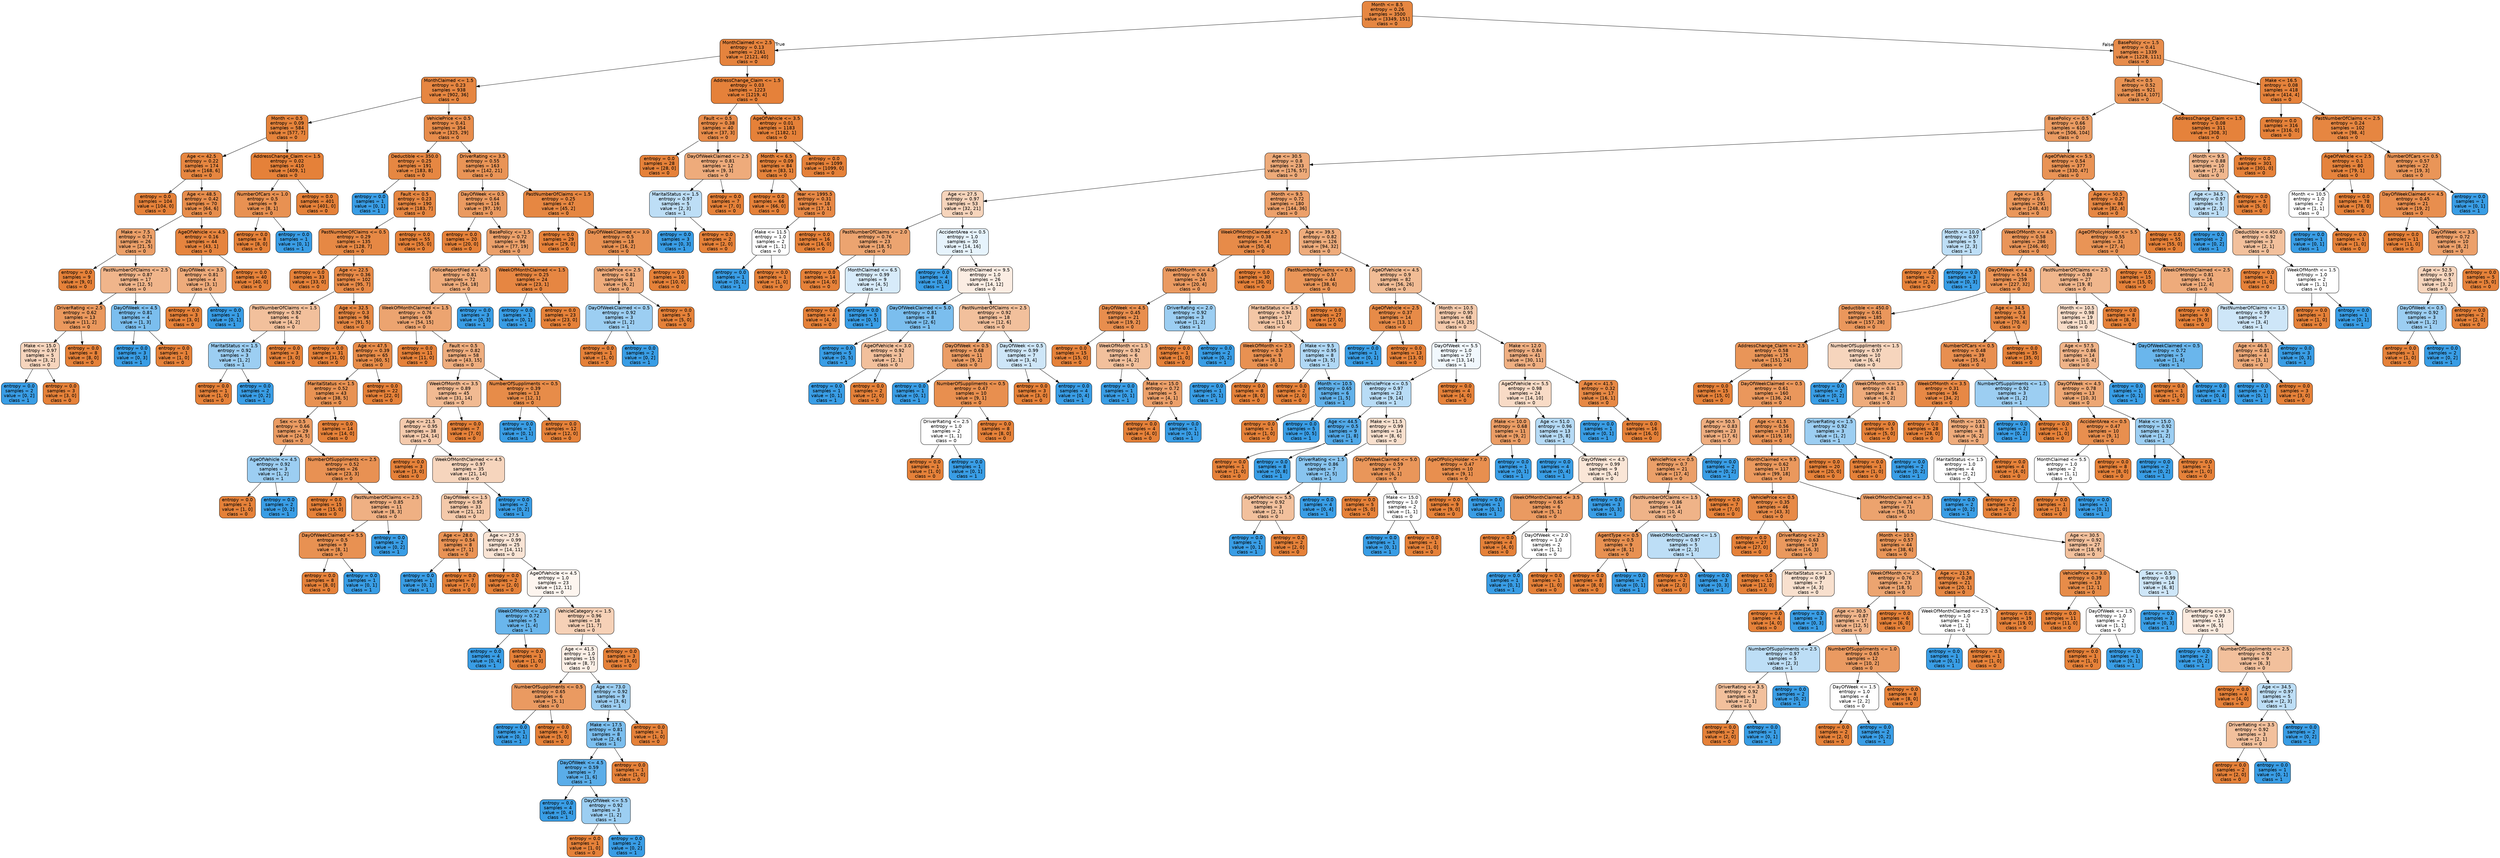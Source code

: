 digraph Tree {
node [shape=box, style="filled, rounded", color="black", fontname=helvetica] ;
edge [fontname=helvetica] ;
0 [label="Month <= 8.5\nentropy = 0.26\nsamples = 3500\nvalue = [3349, 151]\nclass = 0", fillcolor="#e68742"] ;
1 [label="MonthClaimed <= 2.5\nentropy = 0.13\nsamples = 2161\nvalue = [2121, 40]\nclass = 0", fillcolor="#e5833d"] ;
0 -> 1 [labeldistance=2.5, labelangle=45, headlabel="True"] ;
2 [label="MonthClaimed <= 1.5\nentropy = 0.23\nsamples = 938\nvalue = [902, 36]\nclass = 0", fillcolor="#e68641"] ;
1 -> 2 ;
3 [label="Month <= 0.5\nentropy = 0.09\nsamples = 584\nvalue = [577, 7]\nclass = 0", fillcolor="#e5833b"] ;
2 -> 3 ;
4 [label="Age <= 42.5\nentropy = 0.22\nsamples = 174\nvalue = [168, 6]\nclass = 0", fillcolor="#e68640"] ;
3 -> 4 ;
5 [label="entropy = 0.0\nsamples = 104\nvalue = [104, 0]\nclass = 0", fillcolor="#e58139"] ;
4 -> 5 ;
6 [label="Age <= 48.5\nentropy = 0.42\nsamples = 70\nvalue = [64, 6]\nclass = 0", fillcolor="#e78d4c"] ;
4 -> 6 ;
7 [label="Make <= 7.5\nentropy = 0.71\nsamples = 26\nvalue = [21, 5]\nclass = 0", fillcolor="#eb9f68"] ;
6 -> 7 ;
8 [label="entropy = 0.0\nsamples = 9\nvalue = [9, 0]\nclass = 0", fillcolor="#e58139"] ;
7 -> 8 ;
9 [label="PastNumberOfClaims <= 2.5\nentropy = 0.87\nsamples = 17\nvalue = [12, 5]\nclass = 0", fillcolor="#f0b58b"] ;
7 -> 9 ;
10 [label="DriverRating <= 2.5\nentropy = 0.62\nsamples = 13\nvalue = [11, 2]\nclass = 0", fillcolor="#ea985d"] ;
9 -> 10 ;
11 [label="Make <= 15.0\nentropy = 0.97\nsamples = 5\nvalue = [3, 2]\nclass = 0", fillcolor="#f6d5bd"] ;
10 -> 11 ;
12 [label="entropy = 0.0\nsamples = 2\nvalue = [0, 2]\nclass = 1", fillcolor="#399de5"] ;
11 -> 12 ;
13 [label="entropy = 0.0\nsamples = 3\nvalue = [3, 0]\nclass = 0", fillcolor="#e58139"] ;
11 -> 13 ;
14 [label="entropy = 0.0\nsamples = 8\nvalue = [8, 0]\nclass = 0", fillcolor="#e58139"] ;
10 -> 14 ;
15 [label="DayOfWeek <= 4.5\nentropy = 0.81\nsamples = 4\nvalue = [1, 3]\nclass = 1", fillcolor="#7bbeee"] ;
9 -> 15 ;
16 [label="entropy = 0.0\nsamples = 3\nvalue = [0, 3]\nclass = 1", fillcolor="#399de5"] ;
15 -> 16 ;
17 [label="entropy = 0.0\nsamples = 1\nvalue = [1, 0]\nclass = 0", fillcolor="#e58139"] ;
15 -> 17 ;
18 [label="AgeOfVehicle <= 4.5\nentropy = 0.16\nsamples = 44\nvalue = [43, 1]\nclass = 0", fillcolor="#e6843e"] ;
6 -> 18 ;
19 [label="DayOfWeek <= 3.5\nentropy = 0.81\nsamples = 4\nvalue = [3, 1]\nclass = 0", fillcolor="#eeab7b"] ;
18 -> 19 ;
20 [label="entropy = 0.0\nsamples = 3\nvalue = [3, 0]\nclass = 0", fillcolor="#e58139"] ;
19 -> 20 ;
21 [label="entropy = 0.0\nsamples = 1\nvalue = [0, 1]\nclass = 1", fillcolor="#399de5"] ;
19 -> 21 ;
22 [label="entropy = 0.0\nsamples = 40\nvalue = [40, 0]\nclass = 0", fillcolor="#e58139"] ;
18 -> 22 ;
23 [label="AddressChange_Claim <= 1.5\nentropy = 0.02\nsamples = 410\nvalue = [409, 1]\nclass = 0", fillcolor="#e58139"] ;
3 -> 23 ;
24 [label="NumberOfCars <= 1.0\nentropy = 0.5\nsamples = 9\nvalue = [8, 1]\nclass = 0", fillcolor="#e89152"] ;
23 -> 24 ;
25 [label="entropy = 0.0\nsamples = 8\nvalue = [8, 0]\nclass = 0", fillcolor="#e58139"] ;
24 -> 25 ;
26 [label="entropy = 0.0\nsamples = 1\nvalue = [0, 1]\nclass = 1", fillcolor="#399de5"] ;
24 -> 26 ;
27 [label="entropy = 0.0\nsamples = 401\nvalue = [401, 0]\nclass = 0", fillcolor="#e58139"] ;
23 -> 27 ;
28 [label="VehiclePrice <= 0.5\nentropy = 0.41\nsamples = 354\nvalue = [325, 29]\nclass = 0", fillcolor="#e78c4b"] ;
2 -> 28 ;
29 [label="Deductible <= 350.0\nentropy = 0.25\nsamples = 191\nvalue = [183, 8]\nclass = 0", fillcolor="#e68742"] ;
28 -> 29 ;
30 [label="entropy = 0.0\nsamples = 1\nvalue = [0, 1]\nclass = 1", fillcolor="#399de5"] ;
29 -> 30 ;
31 [label="Fault <= 0.5\nentropy = 0.23\nsamples = 190\nvalue = [183, 7]\nclass = 0", fillcolor="#e68641"] ;
29 -> 31 ;
32 [label="PastNumberOfClaims <= 0.5\nentropy = 0.29\nsamples = 135\nvalue = [128, 7]\nclass = 0", fillcolor="#e68844"] ;
31 -> 32 ;
33 [label="entropy = 0.0\nsamples = 33\nvalue = [33, 0]\nclass = 0", fillcolor="#e58139"] ;
32 -> 33 ;
34 [label="Age <= 22.5\nentropy = 0.36\nsamples = 102\nvalue = [95, 7]\nclass = 0", fillcolor="#e78a48"] ;
32 -> 34 ;
35 [label="PastNumberOfClaims <= 1.5\nentropy = 0.92\nsamples = 6\nvalue = [4, 2]\nclass = 0", fillcolor="#f2c09c"] ;
34 -> 35 ;
36 [label="MaritalStatus <= 1.5\nentropy = 0.92\nsamples = 3\nvalue = [1, 2]\nclass = 1", fillcolor="#9ccef2"] ;
35 -> 36 ;
37 [label="entropy = 0.0\nsamples = 1\nvalue = [1, 0]\nclass = 0", fillcolor="#e58139"] ;
36 -> 37 ;
38 [label="entropy = 0.0\nsamples = 2\nvalue = [0, 2]\nclass = 1", fillcolor="#399de5"] ;
36 -> 38 ;
39 [label="entropy = 0.0\nsamples = 3\nvalue = [3, 0]\nclass = 0", fillcolor="#e58139"] ;
35 -> 39 ;
40 [label="Age <= 32.5\nentropy = 0.3\nsamples = 96\nvalue = [91, 5]\nclass = 0", fillcolor="#e68844"] ;
34 -> 40 ;
41 [label="entropy = 0.0\nsamples = 31\nvalue = [31, 0]\nclass = 0", fillcolor="#e58139"] ;
40 -> 41 ;
42 [label="Age <= 47.5\nentropy = 0.39\nsamples = 65\nvalue = [60, 5]\nclass = 0", fillcolor="#e78c49"] ;
40 -> 42 ;
43 [label="MaritalStatus <= 1.5\nentropy = 0.52\nsamples = 43\nvalue = [38, 5]\nclass = 0", fillcolor="#e89253"] ;
42 -> 43 ;
44 [label="Sex <= 0.5\nentropy = 0.66\nsamples = 29\nvalue = [24, 5]\nclass = 0", fillcolor="#ea9b62"] ;
43 -> 44 ;
45 [label="AgeOfVehicle <= 4.5\nentropy = 0.92\nsamples = 3\nvalue = [1, 2]\nclass = 1", fillcolor="#9ccef2"] ;
44 -> 45 ;
46 [label="entropy = 0.0\nsamples = 1\nvalue = [1, 0]\nclass = 0", fillcolor="#e58139"] ;
45 -> 46 ;
47 [label="entropy = 0.0\nsamples = 2\nvalue = [0, 2]\nclass = 1", fillcolor="#399de5"] ;
45 -> 47 ;
48 [label="NumberOfSuppliments <= 2.5\nentropy = 0.52\nsamples = 26\nvalue = [23, 3]\nclass = 0", fillcolor="#e89153"] ;
44 -> 48 ;
49 [label="entropy = 0.0\nsamples = 15\nvalue = [15, 0]\nclass = 0", fillcolor="#e58139"] ;
48 -> 49 ;
50 [label="PastNumberOfClaims <= 2.5\nentropy = 0.85\nsamples = 11\nvalue = [8, 3]\nclass = 0", fillcolor="#efb083"] ;
48 -> 50 ;
51 [label="DayOfWeekClaimed <= 5.5\nentropy = 0.5\nsamples = 9\nvalue = [8, 1]\nclass = 0", fillcolor="#e89152"] ;
50 -> 51 ;
52 [label="entropy = 0.0\nsamples = 8\nvalue = [8, 0]\nclass = 0", fillcolor="#e58139"] ;
51 -> 52 ;
53 [label="entropy = 0.0\nsamples = 1\nvalue = [0, 1]\nclass = 1", fillcolor="#399de5"] ;
51 -> 53 ;
54 [label="entropy = 0.0\nsamples = 2\nvalue = [0, 2]\nclass = 1", fillcolor="#399de5"] ;
50 -> 54 ;
55 [label="entropy = 0.0\nsamples = 14\nvalue = [14, 0]\nclass = 0", fillcolor="#e58139"] ;
43 -> 55 ;
56 [label="entropy = 0.0\nsamples = 22\nvalue = [22, 0]\nclass = 0", fillcolor="#e58139"] ;
42 -> 56 ;
57 [label="entropy = 0.0\nsamples = 55\nvalue = [55, 0]\nclass = 0", fillcolor="#e58139"] ;
31 -> 57 ;
58 [label="DriverRating <= 3.5\nentropy = 0.55\nsamples = 163\nvalue = [142, 21]\nclass = 0", fillcolor="#e99456"] ;
28 -> 58 ;
59 [label="DayOfWeek <= 0.5\nentropy = 0.64\nsamples = 116\nvalue = [97, 19]\nclass = 0", fillcolor="#ea9a60"] ;
58 -> 59 ;
60 [label="entropy = 0.0\nsamples = 20\nvalue = [20, 0]\nclass = 0", fillcolor="#e58139"] ;
59 -> 60 ;
61 [label="BasePolicy <= 1.5\nentropy = 0.72\nsamples = 96\nvalue = [77, 19]\nclass = 0", fillcolor="#eba06a"] ;
59 -> 61 ;
62 [label="PoliceReportFiled <= 0.5\nentropy = 0.81\nsamples = 72\nvalue = [54, 18]\nclass = 0", fillcolor="#eeab7b"] ;
61 -> 62 ;
63 [label="WeekOfMonthClaimed <= 1.5\nentropy = 0.76\nsamples = 69\nvalue = [54, 15]\nclass = 0", fillcolor="#eca470"] ;
62 -> 63 ;
64 [label="entropy = 0.0\nsamples = 11\nvalue = [11, 0]\nclass = 0", fillcolor="#e58139"] ;
63 -> 64 ;
65 [label="Fault <= 0.5\nentropy = 0.82\nsamples = 58\nvalue = [43, 15]\nclass = 0", fillcolor="#eead7e"] ;
63 -> 65 ;
66 [label="WeekOfMonth <= 3.5\nentropy = 0.89\nsamples = 45\nvalue = [31, 14]\nclass = 0", fillcolor="#f1ba92"] ;
65 -> 66 ;
67 [label="Age <= 21.5\nentropy = 0.95\nsamples = 38\nvalue = [24, 14]\nclass = 0", fillcolor="#f4caac"] ;
66 -> 67 ;
68 [label="entropy = 0.0\nsamples = 3\nvalue = [3, 0]\nclass = 0", fillcolor="#e58139"] ;
67 -> 68 ;
69 [label="WeekOfMonthClaimed <= 4.5\nentropy = 0.97\nsamples = 35\nvalue = [21, 14]\nclass = 0", fillcolor="#f6d5bd"] ;
67 -> 69 ;
70 [label="DayOfWeek <= 1.5\nentropy = 0.95\nsamples = 33\nvalue = [21, 12]\nclass = 0", fillcolor="#f4c9aa"] ;
69 -> 70 ;
71 [label="Age <= 28.0\nentropy = 0.54\nsamples = 8\nvalue = [7, 1]\nclass = 0", fillcolor="#e99355"] ;
70 -> 71 ;
72 [label="entropy = 0.0\nsamples = 1\nvalue = [0, 1]\nclass = 1", fillcolor="#399de5"] ;
71 -> 72 ;
73 [label="entropy = 0.0\nsamples = 7\nvalue = [7, 0]\nclass = 0", fillcolor="#e58139"] ;
71 -> 73 ;
74 [label="Age <= 27.5\nentropy = 0.99\nsamples = 25\nvalue = [14, 11]\nclass = 0", fillcolor="#f9e4d5"] ;
70 -> 74 ;
75 [label="entropy = 0.0\nsamples = 2\nvalue = [2, 0]\nclass = 0", fillcolor="#e58139"] ;
74 -> 75 ;
76 [label="AgeOfVehicle <= 4.5\nentropy = 1.0\nsamples = 23\nvalue = [12, 11]\nclass = 0", fillcolor="#fdf5ef"] ;
74 -> 76 ;
77 [label="WeekOfMonth <= 2.5\nentropy = 0.72\nsamples = 5\nvalue = [1, 4]\nclass = 1", fillcolor="#6ab6ec"] ;
76 -> 77 ;
78 [label="entropy = 0.0\nsamples = 4\nvalue = [0, 4]\nclass = 1", fillcolor="#399de5"] ;
77 -> 78 ;
79 [label="entropy = 0.0\nsamples = 1\nvalue = [1, 0]\nclass = 0", fillcolor="#e58139"] ;
77 -> 79 ;
80 [label="VehicleCategory <= 1.5\nentropy = 0.96\nsamples = 18\nvalue = [11, 7]\nclass = 0", fillcolor="#f6d1b7"] ;
76 -> 80 ;
81 [label="Age <= 41.5\nentropy = 1.0\nsamples = 15\nvalue = [8, 7]\nclass = 0", fillcolor="#fcefe6"] ;
80 -> 81 ;
82 [label="NumberOfSuppliments <= 0.5\nentropy = 0.65\nsamples = 6\nvalue = [5, 1]\nclass = 0", fillcolor="#ea9a61"] ;
81 -> 82 ;
83 [label="entropy = 0.0\nsamples = 1\nvalue = [0, 1]\nclass = 1", fillcolor="#399de5"] ;
82 -> 83 ;
84 [label="entropy = 0.0\nsamples = 5\nvalue = [5, 0]\nclass = 0", fillcolor="#e58139"] ;
82 -> 84 ;
85 [label="Age <= 73.0\nentropy = 0.92\nsamples = 9\nvalue = [3, 6]\nclass = 1", fillcolor="#9ccef2"] ;
81 -> 85 ;
86 [label="Make <= 17.5\nentropy = 0.81\nsamples = 8\nvalue = [2, 6]\nclass = 1", fillcolor="#7bbeee"] ;
85 -> 86 ;
87 [label="DayOfWeek <= 4.5\nentropy = 0.59\nsamples = 7\nvalue = [1, 6]\nclass = 1", fillcolor="#5aade9"] ;
86 -> 87 ;
88 [label="entropy = 0.0\nsamples = 4\nvalue = [0, 4]\nclass = 1", fillcolor="#399de5"] ;
87 -> 88 ;
89 [label="DayOfWeek <= 5.5\nentropy = 0.92\nsamples = 3\nvalue = [1, 2]\nclass = 1", fillcolor="#9ccef2"] ;
87 -> 89 ;
90 [label="entropy = 0.0\nsamples = 1\nvalue = [1, 0]\nclass = 0", fillcolor="#e58139"] ;
89 -> 90 ;
91 [label="entropy = 0.0\nsamples = 2\nvalue = [0, 2]\nclass = 1", fillcolor="#399de5"] ;
89 -> 91 ;
92 [label="entropy = 0.0\nsamples = 1\nvalue = [1, 0]\nclass = 0", fillcolor="#e58139"] ;
86 -> 92 ;
93 [label="entropy = 0.0\nsamples = 1\nvalue = [1, 0]\nclass = 0", fillcolor="#e58139"] ;
85 -> 93 ;
94 [label="entropy = 0.0\nsamples = 3\nvalue = [3, 0]\nclass = 0", fillcolor="#e58139"] ;
80 -> 94 ;
95 [label="entropy = 0.0\nsamples = 2\nvalue = [0, 2]\nclass = 1", fillcolor="#399de5"] ;
69 -> 95 ;
96 [label="entropy = 0.0\nsamples = 7\nvalue = [7, 0]\nclass = 0", fillcolor="#e58139"] ;
66 -> 96 ;
97 [label="NumberOfSuppliments <= 0.5\nentropy = 0.39\nsamples = 13\nvalue = [12, 1]\nclass = 0", fillcolor="#e78c49"] ;
65 -> 97 ;
98 [label="entropy = 0.0\nsamples = 1\nvalue = [0, 1]\nclass = 1", fillcolor="#399de5"] ;
97 -> 98 ;
99 [label="entropy = 0.0\nsamples = 12\nvalue = [12, 0]\nclass = 0", fillcolor="#e58139"] ;
97 -> 99 ;
100 [label="entropy = 0.0\nsamples = 3\nvalue = [0, 3]\nclass = 1", fillcolor="#399de5"] ;
62 -> 100 ;
101 [label="WeekOfMonthClaimed <= 1.5\nentropy = 0.25\nsamples = 24\nvalue = [23, 1]\nclass = 0", fillcolor="#e68642"] ;
61 -> 101 ;
102 [label="entropy = 0.0\nsamples = 1\nvalue = [0, 1]\nclass = 1", fillcolor="#399de5"] ;
101 -> 102 ;
103 [label="entropy = 0.0\nsamples = 23\nvalue = [23, 0]\nclass = 0", fillcolor="#e58139"] ;
101 -> 103 ;
104 [label="PastNumberOfClaims <= 1.5\nentropy = 0.25\nsamples = 47\nvalue = [45, 2]\nclass = 0", fillcolor="#e68742"] ;
58 -> 104 ;
105 [label="entropy = 0.0\nsamples = 29\nvalue = [29, 0]\nclass = 0", fillcolor="#e58139"] ;
104 -> 105 ;
106 [label="DayOfWeekClaimed <= 3.0\nentropy = 0.5\nsamples = 18\nvalue = [16, 2]\nclass = 0", fillcolor="#e89152"] ;
104 -> 106 ;
107 [label="VehiclePrice <= 2.5\nentropy = 0.81\nsamples = 8\nvalue = [6, 2]\nclass = 0", fillcolor="#eeab7b"] ;
106 -> 107 ;
108 [label="DayOfWeekClaimed <= 0.5\nentropy = 0.92\nsamples = 3\nvalue = [1, 2]\nclass = 1", fillcolor="#9ccef2"] ;
107 -> 108 ;
109 [label="entropy = 0.0\nsamples = 1\nvalue = [1, 0]\nclass = 0", fillcolor="#e58139"] ;
108 -> 109 ;
110 [label="entropy = 0.0\nsamples = 2\nvalue = [0, 2]\nclass = 1", fillcolor="#399de5"] ;
108 -> 110 ;
111 [label="entropy = 0.0\nsamples = 5\nvalue = [5, 0]\nclass = 0", fillcolor="#e58139"] ;
107 -> 111 ;
112 [label="entropy = 0.0\nsamples = 10\nvalue = [10, 0]\nclass = 0", fillcolor="#e58139"] ;
106 -> 112 ;
113 [label="AddressChange_Claim <= 1.5\nentropy = 0.03\nsamples = 1223\nvalue = [1219, 4]\nclass = 0", fillcolor="#e5813a"] ;
1 -> 113 ;
114 [label="Fault <= 0.5\nentropy = 0.38\nsamples = 40\nvalue = [37, 3]\nclass = 0", fillcolor="#e78b49"] ;
113 -> 114 ;
115 [label="entropy = 0.0\nsamples = 28\nvalue = [28, 0]\nclass = 0", fillcolor="#e58139"] ;
114 -> 115 ;
116 [label="DayOfWeekClaimed <= 2.5\nentropy = 0.81\nsamples = 12\nvalue = [9, 3]\nclass = 0", fillcolor="#eeab7b"] ;
114 -> 116 ;
117 [label="MaritalStatus <= 1.5\nentropy = 0.97\nsamples = 5\nvalue = [2, 3]\nclass = 1", fillcolor="#bddef6"] ;
116 -> 117 ;
118 [label="entropy = 0.0\nsamples = 3\nvalue = [0, 3]\nclass = 1", fillcolor="#399de5"] ;
117 -> 118 ;
119 [label="entropy = 0.0\nsamples = 2\nvalue = [2, 0]\nclass = 0", fillcolor="#e58139"] ;
117 -> 119 ;
120 [label="entropy = 0.0\nsamples = 7\nvalue = [7, 0]\nclass = 0", fillcolor="#e58139"] ;
116 -> 120 ;
121 [label="AgeOfVehicle <= 3.5\nentropy = 0.01\nsamples = 1183\nvalue = [1182, 1]\nclass = 0", fillcolor="#e58139"] ;
113 -> 121 ;
122 [label="Month <= 6.5\nentropy = 0.09\nsamples = 84\nvalue = [83, 1]\nclass = 0", fillcolor="#e5833b"] ;
121 -> 122 ;
123 [label="entropy = 0.0\nsamples = 66\nvalue = [66, 0]\nclass = 0", fillcolor="#e58139"] ;
122 -> 123 ;
124 [label="Year <= 1995.5\nentropy = 0.31\nsamples = 18\nvalue = [17, 1]\nclass = 0", fillcolor="#e78845"] ;
122 -> 124 ;
125 [label="Make <= 11.5\nentropy = 1.0\nsamples = 2\nvalue = [1, 1]\nclass = 0", fillcolor="#ffffff"] ;
124 -> 125 ;
126 [label="entropy = 0.0\nsamples = 1\nvalue = [0, 1]\nclass = 1", fillcolor="#399de5"] ;
125 -> 126 ;
127 [label="entropy = 0.0\nsamples = 1\nvalue = [1, 0]\nclass = 0", fillcolor="#e58139"] ;
125 -> 127 ;
128 [label="entropy = 0.0\nsamples = 16\nvalue = [16, 0]\nclass = 0", fillcolor="#e58139"] ;
124 -> 128 ;
129 [label="entropy = 0.0\nsamples = 1099\nvalue = [1099, 0]\nclass = 0", fillcolor="#e58139"] ;
121 -> 129 ;
130 [label="BasePolicy <= 1.5\nentropy = 0.41\nsamples = 1339\nvalue = [1228, 111]\nclass = 0", fillcolor="#e78c4b"] ;
0 -> 130 [labeldistance=2.5, labelangle=-45, headlabel="False"] ;
131 [label="Fault <= 0.5\nentropy = 0.52\nsamples = 921\nvalue = [814, 107]\nclass = 0", fillcolor="#e89253"] ;
130 -> 131 ;
132 [label="BasePolicy <= 0.5\nentropy = 0.66\nsamples = 610\nvalue = [506, 104]\nclass = 0", fillcolor="#ea9b62"] ;
131 -> 132 ;
133 [label="Age <= 30.5\nentropy = 0.8\nsamples = 233\nvalue = [176, 57]\nclass = 0", fillcolor="#edaa79"] ;
132 -> 133 ;
134 [label="Age <= 27.5\nentropy = 0.97\nsamples = 53\nvalue = [32, 21]\nclass = 0", fillcolor="#f6d4bb"] ;
133 -> 134 ;
135 [label="PastNumberOfClaims <= 2.0\nentropy = 0.76\nsamples = 23\nvalue = [18, 5]\nclass = 0", fillcolor="#eca470"] ;
134 -> 135 ;
136 [label="entropy = 0.0\nsamples = 14\nvalue = [14, 0]\nclass = 0", fillcolor="#e58139"] ;
135 -> 136 ;
137 [label="MonthClaimed <= 6.5\nentropy = 0.99\nsamples = 9\nvalue = [4, 5]\nclass = 1", fillcolor="#d7ebfa"] ;
135 -> 137 ;
138 [label="entropy = 0.0\nsamples = 4\nvalue = [4, 0]\nclass = 0", fillcolor="#e58139"] ;
137 -> 138 ;
139 [label="entropy = 0.0\nsamples = 5\nvalue = [0, 5]\nclass = 1", fillcolor="#399de5"] ;
137 -> 139 ;
140 [label="AccidentArea <= 0.5\nentropy = 1.0\nsamples = 30\nvalue = [14, 16]\nclass = 1", fillcolor="#e6f3fc"] ;
134 -> 140 ;
141 [label="entropy = 0.0\nsamples = 4\nvalue = [0, 4]\nclass = 1", fillcolor="#399de5"] ;
140 -> 141 ;
142 [label="MonthClaimed <= 9.5\nentropy = 1.0\nsamples = 26\nvalue = [14, 12]\nclass = 0", fillcolor="#fbede3"] ;
140 -> 142 ;
143 [label="DayOfWeekClaimed <= 5.0\nentropy = 0.81\nsamples = 8\nvalue = [2, 6]\nclass = 1", fillcolor="#7bbeee"] ;
142 -> 143 ;
144 [label="entropy = 0.0\nsamples = 5\nvalue = [0, 5]\nclass = 1", fillcolor="#399de5"] ;
143 -> 144 ;
145 [label="AgeOfVehicle <= 3.0\nentropy = 0.92\nsamples = 3\nvalue = [2, 1]\nclass = 0", fillcolor="#f2c09c"] ;
143 -> 145 ;
146 [label="entropy = 0.0\nsamples = 1\nvalue = [0, 1]\nclass = 1", fillcolor="#399de5"] ;
145 -> 146 ;
147 [label="entropy = 0.0\nsamples = 2\nvalue = [2, 0]\nclass = 0", fillcolor="#e58139"] ;
145 -> 147 ;
148 [label="PastNumberOfClaims <= 2.5\nentropy = 0.92\nsamples = 18\nvalue = [12, 6]\nclass = 0", fillcolor="#f2c09c"] ;
142 -> 148 ;
149 [label="DayOfWeek <= 0.5\nentropy = 0.68\nsamples = 11\nvalue = [9, 2]\nclass = 0", fillcolor="#eb9d65"] ;
148 -> 149 ;
150 [label="entropy = 0.0\nsamples = 1\nvalue = [0, 1]\nclass = 1", fillcolor="#399de5"] ;
149 -> 150 ;
151 [label="NumberOfSuppliments <= 0.5\nentropy = 0.47\nsamples = 10\nvalue = [9, 1]\nclass = 0", fillcolor="#e88f4f"] ;
149 -> 151 ;
152 [label="DriverRating <= 2.5\nentropy = 1.0\nsamples = 2\nvalue = [1, 1]\nclass = 0", fillcolor="#ffffff"] ;
151 -> 152 ;
153 [label="entropy = 0.0\nsamples = 1\nvalue = [1, 0]\nclass = 0", fillcolor="#e58139"] ;
152 -> 153 ;
154 [label="entropy = 0.0\nsamples = 1\nvalue = [0, 1]\nclass = 1", fillcolor="#399de5"] ;
152 -> 154 ;
155 [label="entropy = 0.0\nsamples = 8\nvalue = [8, 0]\nclass = 0", fillcolor="#e58139"] ;
151 -> 155 ;
156 [label="DayOfWeek <= 0.5\nentropy = 0.99\nsamples = 7\nvalue = [3, 4]\nclass = 1", fillcolor="#cee6f8"] ;
148 -> 156 ;
157 [label="entropy = 0.0\nsamples = 3\nvalue = [3, 0]\nclass = 0", fillcolor="#e58139"] ;
156 -> 157 ;
158 [label="entropy = 0.0\nsamples = 4\nvalue = [0, 4]\nclass = 1", fillcolor="#399de5"] ;
156 -> 158 ;
159 [label="Month <= 9.5\nentropy = 0.72\nsamples = 180\nvalue = [144, 36]\nclass = 0", fillcolor="#eca06a"] ;
133 -> 159 ;
160 [label="WeekOfMonthClaimed <= 2.5\nentropy = 0.38\nsamples = 54\nvalue = [50, 4]\nclass = 0", fillcolor="#e78b49"] ;
159 -> 160 ;
161 [label="WeekOfMonth <= 4.5\nentropy = 0.65\nsamples = 24\nvalue = [20, 4]\nclass = 0", fillcolor="#ea9a61"] ;
160 -> 161 ;
162 [label="DayOfWeek <= 4.5\nentropy = 0.45\nsamples = 21\nvalue = [19, 2]\nclass = 0", fillcolor="#e88e4e"] ;
161 -> 162 ;
163 [label="entropy = 0.0\nsamples = 15\nvalue = [15, 0]\nclass = 0", fillcolor="#e58139"] ;
162 -> 163 ;
164 [label="WeekOfMonth <= 1.5\nentropy = 0.92\nsamples = 6\nvalue = [4, 2]\nclass = 0", fillcolor="#f2c09c"] ;
162 -> 164 ;
165 [label="entropy = 0.0\nsamples = 1\nvalue = [0, 1]\nclass = 1", fillcolor="#399de5"] ;
164 -> 165 ;
166 [label="Make <= 15.0\nentropy = 0.72\nsamples = 5\nvalue = [4, 1]\nclass = 0", fillcolor="#eca06a"] ;
164 -> 166 ;
167 [label="entropy = 0.0\nsamples = 4\nvalue = [4, 0]\nclass = 0", fillcolor="#e58139"] ;
166 -> 167 ;
168 [label="entropy = 0.0\nsamples = 1\nvalue = [0, 1]\nclass = 1", fillcolor="#399de5"] ;
166 -> 168 ;
169 [label="DriverRating <= 2.0\nentropy = 0.92\nsamples = 3\nvalue = [1, 2]\nclass = 1", fillcolor="#9ccef2"] ;
161 -> 169 ;
170 [label="entropy = 0.0\nsamples = 1\nvalue = [1, 0]\nclass = 0", fillcolor="#e58139"] ;
169 -> 170 ;
171 [label="entropy = 0.0\nsamples = 2\nvalue = [0, 2]\nclass = 1", fillcolor="#399de5"] ;
169 -> 171 ;
172 [label="entropy = 0.0\nsamples = 30\nvalue = [30, 0]\nclass = 0", fillcolor="#e58139"] ;
160 -> 172 ;
173 [label="Age <= 39.5\nentropy = 0.82\nsamples = 126\nvalue = [94, 32]\nclass = 0", fillcolor="#eeac7c"] ;
159 -> 173 ;
174 [label="PastNumberOfClaims <= 0.5\nentropy = 0.57\nsamples = 44\nvalue = [38, 6]\nclass = 0", fillcolor="#e99558"] ;
173 -> 174 ;
175 [label="MaritalStatus <= 1.5\nentropy = 0.94\nsamples = 17\nvalue = [11, 6]\nclass = 0", fillcolor="#f3c6a5"] ;
174 -> 175 ;
176 [label="WeekOfMonth <= 2.5\nentropy = 0.5\nsamples = 9\nvalue = [8, 1]\nclass = 0", fillcolor="#e89152"] ;
175 -> 176 ;
177 [label="entropy = 0.0\nsamples = 1\nvalue = [0, 1]\nclass = 1", fillcolor="#399de5"] ;
176 -> 177 ;
178 [label="entropy = 0.0\nsamples = 8\nvalue = [8, 0]\nclass = 0", fillcolor="#e58139"] ;
176 -> 178 ;
179 [label="Make <= 9.5\nentropy = 0.95\nsamples = 8\nvalue = [3, 5]\nclass = 1", fillcolor="#b0d8f5"] ;
175 -> 179 ;
180 [label="entropy = 0.0\nsamples = 2\nvalue = [2, 0]\nclass = 0", fillcolor="#e58139"] ;
179 -> 180 ;
181 [label="Month <= 10.5\nentropy = 0.65\nsamples = 6\nvalue = [1, 5]\nclass = 1", fillcolor="#61b1ea"] ;
179 -> 181 ;
182 [label="entropy = 0.0\nsamples = 1\nvalue = [1, 0]\nclass = 0", fillcolor="#e58139"] ;
181 -> 182 ;
183 [label="entropy = 0.0\nsamples = 5\nvalue = [0, 5]\nclass = 1", fillcolor="#399de5"] ;
181 -> 183 ;
184 [label="entropy = 0.0\nsamples = 27\nvalue = [27, 0]\nclass = 0", fillcolor="#e58139"] ;
174 -> 184 ;
185 [label="AgeOfVehicle <= 4.5\nentropy = 0.9\nsamples = 82\nvalue = [56, 26]\nclass = 0", fillcolor="#f1bc95"] ;
173 -> 185 ;
186 [label="AgeOfVehicle <= 2.5\nentropy = 0.37\nsamples = 14\nvalue = [13, 1]\nclass = 0", fillcolor="#e78b48"] ;
185 -> 186 ;
187 [label="entropy = 0.0\nsamples = 1\nvalue = [0, 1]\nclass = 1", fillcolor="#399de5"] ;
186 -> 187 ;
188 [label="entropy = 0.0\nsamples = 13\nvalue = [13, 0]\nclass = 0", fillcolor="#e58139"] ;
186 -> 188 ;
189 [label="Month <= 10.5\nentropy = 0.95\nsamples = 68\nvalue = [43, 25]\nclass = 0", fillcolor="#f4caac"] ;
185 -> 189 ;
190 [label="DayOfWeek <= 5.5\nentropy = 1.0\nsamples = 27\nvalue = [13, 14]\nclass = 1", fillcolor="#f1f8fd"] ;
189 -> 190 ;
191 [label="VehiclePrice <= 0.5\nentropy = 0.97\nsamples = 23\nvalue = [9, 14]\nclass = 1", fillcolor="#b8dcf6"] ;
190 -> 191 ;
192 [label="Age <= 44.5\nentropy = 0.5\nsamples = 9\nvalue = [1, 8]\nclass = 1", fillcolor="#52a9e8"] ;
191 -> 192 ;
193 [label="entropy = 0.0\nsamples = 1\nvalue = [1, 0]\nclass = 0", fillcolor="#e58139"] ;
192 -> 193 ;
194 [label="entropy = 0.0\nsamples = 8\nvalue = [0, 8]\nclass = 1", fillcolor="#399de5"] ;
192 -> 194 ;
195 [label="Make <= 11.5\nentropy = 0.99\nsamples = 14\nvalue = [8, 6]\nclass = 0", fillcolor="#f8e0ce"] ;
191 -> 195 ;
196 [label="DriverRating <= 1.5\nentropy = 0.86\nsamples = 7\nvalue = [2, 5]\nclass = 1", fillcolor="#88c4ef"] ;
195 -> 196 ;
197 [label="AgeOfVehicle <= 5.5\nentropy = 0.92\nsamples = 3\nvalue = [2, 1]\nclass = 0", fillcolor="#f2c09c"] ;
196 -> 197 ;
198 [label="entropy = 0.0\nsamples = 1\nvalue = [0, 1]\nclass = 1", fillcolor="#399de5"] ;
197 -> 198 ;
199 [label="entropy = 0.0\nsamples = 2\nvalue = [2, 0]\nclass = 0", fillcolor="#e58139"] ;
197 -> 199 ;
200 [label="entropy = 0.0\nsamples = 4\nvalue = [0, 4]\nclass = 1", fillcolor="#399de5"] ;
196 -> 200 ;
201 [label="DayOfWeekClaimed <= 5.0\nentropy = 0.59\nsamples = 7\nvalue = [6, 1]\nclass = 0", fillcolor="#e9965a"] ;
195 -> 201 ;
202 [label="entropy = 0.0\nsamples = 5\nvalue = [5, 0]\nclass = 0", fillcolor="#e58139"] ;
201 -> 202 ;
203 [label="Make <= 15.0\nentropy = 1.0\nsamples = 2\nvalue = [1, 1]\nclass = 0", fillcolor="#ffffff"] ;
201 -> 203 ;
204 [label="entropy = 0.0\nsamples = 1\nvalue = [0, 1]\nclass = 1", fillcolor="#399de5"] ;
203 -> 204 ;
205 [label="entropy = 0.0\nsamples = 1\nvalue = [1, 0]\nclass = 0", fillcolor="#e58139"] ;
203 -> 205 ;
206 [label="entropy = 0.0\nsamples = 4\nvalue = [4, 0]\nclass = 0", fillcolor="#e58139"] ;
190 -> 206 ;
207 [label="Make <= 12.0\nentropy = 0.84\nsamples = 41\nvalue = [30, 11]\nclass = 0", fillcolor="#efaf82"] ;
189 -> 207 ;
208 [label="AgeOfVehicle <= 5.5\nentropy = 0.98\nsamples = 24\nvalue = [14, 10]\nclass = 0", fillcolor="#f8dbc6"] ;
207 -> 208 ;
209 [label="Make <= 10.0\nentropy = 0.68\nsamples = 11\nvalue = [9, 2]\nclass = 0", fillcolor="#eb9d65"] ;
208 -> 209 ;
210 [label="AgeOfPolicyHolder <= 7.0\nentropy = 0.47\nsamples = 10\nvalue = [9, 1]\nclass = 0", fillcolor="#e88f4f"] ;
209 -> 210 ;
211 [label="entropy = 0.0\nsamples = 9\nvalue = [9, 0]\nclass = 0", fillcolor="#e58139"] ;
210 -> 211 ;
212 [label="entropy = 0.0\nsamples = 1\nvalue = [0, 1]\nclass = 1", fillcolor="#399de5"] ;
210 -> 212 ;
213 [label="entropy = 0.0\nsamples = 1\nvalue = [0, 1]\nclass = 1", fillcolor="#399de5"] ;
209 -> 213 ;
214 [label="Age <= 51.0\nentropy = 0.96\nsamples = 13\nvalue = [5, 8]\nclass = 1", fillcolor="#b5daf5"] ;
208 -> 214 ;
215 [label="entropy = 0.0\nsamples = 4\nvalue = [0, 4]\nclass = 1", fillcolor="#399de5"] ;
214 -> 215 ;
216 [label="DayOfWeek <= 4.5\nentropy = 0.99\nsamples = 9\nvalue = [5, 4]\nclass = 0", fillcolor="#fae6d7"] ;
214 -> 216 ;
217 [label="WeekOfMonthClaimed <= 3.5\nentropy = 0.65\nsamples = 6\nvalue = [5, 1]\nclass = 0", fillcolor="#ea9a61"] ;
216 -> 217 ;
218 [label="entropy = 0.0\nsamples = 4\nvalue = [4, 0]\nclass = 0", fillcolor="#e58139"] ;
217 -> 218 ;
219 [label="DayOfWeek <= 2.0\nentropy = 1.0\nsamples = 2\nvalue = [1, 1]\nclass = 0", fillcolor="#ffffff"] ;
217 -> 219 ;
220 [label="entropy = 0.0\nsamples = 1\nvalue = [0, 1]\nclass = 1", fillcolor="#399de5"] ;
219 -> 220 ;
221 [label="entropy = 0.0\nsamples = 1\nvalue = [1, 0]\nclass = 0", fillcolor="#e58139"] ;
219 -> 221 ;
222 [label="entropy = 0.0\nsamples = 3\nvalue = [0, 3]\nclass = 1", fillcolor="#399de5"] ;
216 -> 222 ;
223 [label="Age <= 41.5\nentropy = 0.32\nsamples = 17\nvalue = [16, 1]\nclass = 0", fillcolor="#e78945"] ;
207 -> 223 ;
224 [label="entropy = 0.0\nsamples = 1\nvalue = [0, 1]\nclass = 1", fillcolor="#399de5"] ;
223 -> 224 ;
225 [label="entropy = 0.0\nsamples = 16\nvalue = [16, 0]\nclass = 0", fillcolor="#e58139"] ;
223 -> 225 ;
226 [label="AgeOfVehicle <= 5.5\nentropy = 0.54\nsamples = 377\nvalue = [330, 47]\nclass = 0", fillcolor="#e99355"] ;
132 -> 226 ;
227 [label="Age <= 18.5\nentropy = 0.6\nsamples = 291\nvalue = [248, 43]\nclass = 0", fillcolor="#ea975b"] ;
226 -> 227 ;
228 [label="Month <= 10.0\nentropy = 0.97\nsamples = 5\nvalue = [2, 3]\nclass = 1", fillcolor="#bddef6"] ;
227 -> 228 ;
229 [label="entropy = 0.0\nsamples = 2\nvalue = [2, 0]\nclass = 0", fillcolor="#e58139"] ;
228 -> 229 ;
230 [label="entropy = 0.0\nsamples = 3\nvalue = [0, 3]\nclass = 1", fillcolor="#399de5"] ;
228 -> 230 ;
231 [label="WeekOfMonth <= 4.5\nentropy = 0.58\nsamples = 286\nvalue = [246, 40]\nclass = 0", fillcolor="#e99559"] ;
227 -> 231 ;
232 [label="DayOfWeek <= 4.5\nentropy = 0.54\nsamples = 259\nvalue = [227, 32]\nclass = 0", fillcolor="#e99355"] ;
231 -> 232 ;
233 [label="Deductible <= 450.0\nentropy = 0.61\nsamples = 185\nvalue = [157, 28]\nclass = 0", fillcolor="#ea975c"] ;
232 -> 233 ;
234 [label="AddressChange_Claim <= 2.5\nentropy = 0.58\nsamples = 175\nvalue = [151, 24]\nclass = 0", fillcolor="#e99558"] ;
233 -> 234 ;
235 [label="entropy = 0.0\nsamples = 15\nvalue = [15, 0]\nclass = 0", fillcolor="#e58139"] ;
234 -> 235 ;
236 [label="DayOfWeekClaimed <= 0.5\nentropy = 0.61\nsamples = 160\nvalue = [136, 24]\nclass = 0", fillcolor="#ea975c"] ;
234 -> 236 ;
237 [label="Age <= 50.5\nentropy = 0.83\nsamples = 23\nvalue = [17, 6]\nclass = 0", fillcolor="#eead7f"] ;
236 -> 237 ;
238 [label="VehiclePrice <= 0.5\nentropy = 0.7\nsamples = 21\nvalue = [17, 4]\nclass = 0", fillcolor="#eb9f68"] ;
237 -> 238 ;
239 [label="PastNumberOfClaims <= 1.5\nentropy = 0.86\nsamples = 14\nvalue = [10, 4]\nclass = 0", fillcolor="#efb388"] ;
238 -> 239 ;
240 [label="AgentType <= 0.5\nentropy = 0.5\nsamples = 9\nvalue = [8, 1]\nclass = 0", fillcolor="#e89152"] ;
239 -> 240 ;
241 [label="entropy = 0.0\nsamples = 8\nvalue = [8, 0]\nclass = 0", fillcolor="#e58139"] ;
240 -> 241 ;
242 [label="entropy = 0.0\nsamples = 1\nvalue = [0, 1]\nclass = 1", fillcolor="#399de5"] ;
240 -> 242 ;
243 [label="WeekOfMonthClaimed <= 1.5\nentropy = 0.97\nsamples = 5\nvalue = [2, 3]\nclass = 1", fillcolor="#bddef6"] ;
239 -> 243 ;
244 [label="entropy = 0.0\nsamples = 2\nvalue = [2, 0]\nclass = 0", fillcolor="#e58139"] ;
243 -> 244 ;
245 [label="entropy = 0.0\nsamples = 3\nvalue = [0, 3]\nclass = 1", fillcolor="#399de5"] ;
243 -> 245 ;
246 [label="entropy = 0.0\nsamples = 7\nvalue = [7, 0]\nclass = 0", fillcolor="#e58139"] ;
238 -> 246 ;
247 [label="entropy = 0.0\nsamples = 2\nvalue = [0, 2]\nclass = 1", fillcolor="#399de5"] ;
237 -> 247 ;
248 [label="Age <= 41.5\nentropy = 0.56\nsamples = 137\nvalue = [119, 18]\nclass = 0", fillcolor="#e99457"] ;
236 -> 248 ;
249 [label="MonthClaimed <= 9.5\nentropy = 0.62\nsamples = 117\nvalue = [99, 18]\nclass = 0", fillcolor="#ea985d"] ;
248 -> 249 ;
250 [label="VehiclePrice <= 0.5\nentropy = 0.35\nsamples = 46\nvalue = [43, 3]\nclass = 0", fillcolor="#e78a47"] ;
249 -> 250 ;
251 [label="entropy = 0.0\nsamples = 27\nvalue = [27, 0]\nclass = 0", fillcolor="#e58139"] ;
250 -> 251 ;
252 [label="DriverRating <= 2.5\nentropy = 0.63\nsamples = 19\nvalue = [16, 3]\nclass = 0", fillcolor="#ea995e"] ;
250 -> 252 ;
253 [label="entropy = 0.0\nsamples = 12\nvalue = [12, 0]\nclass = 0", fillcolor="#e58139"] ;
252 -> 253 ;
254 [label="MaritalStatus <= 1.5\nentropy = 0.99\nsamples = 7\nvalue = [4, 3]\nclass = 0", fillcolor="#f8e0ce"] ;
252 -> 254 ;
255 [label="entropy = 0.0\nsamples = 4\nvalue = [4, 0]\nclass = 0", fillcolor="#e58139"] ;
254 -> 255 ;
256 [label="entropy = 0.0\nsamples = 3\nvalue = [0, 3]\nclass = 1", fillcolor="#399de5"] ;
254 -> 256 ;
257 [label="WeekOfMonthClaimed <= 3.5\nentropy = 0.74\nsamples = 71\nvalue = [56, 15]\nclass = 0", fillcolor="#eca36e"] ;
249 -> 257 ;
258 [label="Month <= 10.5\nentropy = 0.57\nsamples = 44\nvalue = [38, 6]\nclass = 0", fillcolor="#e99558"] ;
257 -> 258 ;
259 [label="WeekOfMonth <= 2.5\nentropy = 0.76\nsamples = 23\nvalue = [18, 5]\nclass = 0", fillcolor="#eca470"] ;
258 -> 259 ;
260 [label="Age <= 30.5\nentropy = 0.87\nsamples = 17\nvalue = [12, 5]\nclass = 0", fillcolor="#f0b58b"] ;
259 -> 260 ;
261 [label="NumberOfSuppliments <= 2.5\nentropy = 0.97\nsamples = 5\nvalue = [2, 3]\nclass = 1", fillcolor="#bddef6"] ;
260 -> 261 ;
262 [label="DriverRating <= 3.5\nentropy = 0.92\nsamples = 3\nvalue = [2, 1]\nclass = 0", fillcolor="#f2c09c"] ;
261 -> 262 ;
263 [label="entropy = 0.0\nsamples = 2\nvalue = [2, 0]\nclass = 0", fillcolor="#e58139"] ;
262 -> 263 ;
264 [label="entropy = 0.0\nsamples = 1\nvalue = [0, 1]\nclass = 1", fillcolor="#399de5"] ;
262 -> 264 ;
265 [label="entropy = 0.0\nsamples = 2\nvalue = [0, 2]\nclass = 1", fillcolor="#399de5"] ;
261 -> 265 ;
266 [label="NumberOfSuppliments <= 1.0\nentropy = 0.65\nsamples = 12\nvalue = [10, 2]\nclass = 0", fillcolor="#ea9a61"] ;
260 -> 266 ;
267 [label="DayOfWeek <= 1.5\nentropy = 1.0\nsamples = 4\nvalue = [2, 2]\nclass = 0", fillcolor="#ffffff"] ;
266 -> 267 ;
268 [label="entropy = 0.0\nsamples = 2\nvalue = [2, 0]\nclass = 0", fillcolor="#e58139"] ;
267 -> 268 ;
269 [label="entropy = 0.0\nsamples = 2\nvalue = [0, 2]\nclass = 1", fillcolor="#399de5"] ;
267 -> 269 ;
270 [label="entropy = 0.0\nsamples = 8\nvalue = [8, 0]\nclass = 0", fillcolor="#e58139"] ;
266 -> 270 ;
271 [label="entropy = 0.0\nsamples = 6\nvalue = [6, 0]\nclass = 0", fillcolor="#e58139"] ;
259 -> 271 ;
272 [label="Age <= 21.5\nentropy = 0.28\nsamples = 21\nvalue = [20, 1]\nclass = 0", fillcolor="#e68743"] ;
258 -> 272 ;
273 [label="WeekOfMonthClaimed <= 2.5\nentropy = 1.0\nsamples = 2\nvalue = [1, 1]\nclass = 0", fillcolor="#ffffff"] ;
272 -> 273 ;
274 [label="entropy = 0.0\nsamples = 1\nvalue = [0, 1]\nclass = 1", fillcolor="#399de5"] ;
273 -> 274 ;
275 [label="entropy = 0.0\nsamples = 1\nvalue = [1, 0]\nclass = 0", fillcolor="#e58139"] ;
273 -> 275 ;
276 [label="entropy = 0.0\nsamples = 19\nvalue = [19, 0]\nclass = 0", fillcolor="#e58139"] ;
272 -> 276 ;
277 [label="Age <= 30.5\nentropy = 0.92\nsamples = 27\nvalue = [18, 9]\nclass = 0", fillcolor="#f2c09c"] ;
257 -> 277 ;
278 [label="VehiclePrice <= 3.0\nentropy = 0.39\nsamples = 13\nvalue = [12, 1]\nclass = 0", fillcolor="#e78c49"] ;
277 -> 278 ;
279 [label="entropy = 0.0\nsamples = 11\nvalue = [11, 0]\nclass = 0", fillcolor="#e58139"] ;
278 -> 279 ;
280 [label="DayOfWeek <= 1.5\nentropy = 1.0\nsamples = 2\nvalue = [1, 1]\nclass = 0", fillcolor="#ffffff"] ;
278 -> 280 ;
281 [label="entropy = 0.0\nsamples = 1\nvalue = [1, 0]\nclass = 0", fillcolor="#e58139"] ;
280 -> 281 ;
282 [label="entropy = 0.0\nsamples = 1\nvalue = [0, 1]\nclass = 1", fillcolor="#399de5"] ;
280 -> 282 ;
283 [label="Sex <= 0.5\nentropy = 0.99\nsamples = 14\nvalue = [6, 8]\nclass = 1", fillcolor="#cee6f8"] ;
277 -> 283 ;
284 [label="entropy = 0.0\nsamples = 3\nvalue = [0, 3]\nclass = 1", fillcolor="#399de5"] ;
283 -> 284 ;
285 [label="DriverRating <= 1.5\nentropy = 0.99\nsamples = 11\nvalue = [6, 5]\nclass = 0", fillcolor="#fbeade"] ;
283 -> 285 ;
286 [label="entropy = 0.0\nsamples = 2\nvalue = [0, 2]\nclass = 1", fillcolor="#399de5"] ;
285 -> 286 ;
287 [label="NumberOfSuppliments <= 2.5\nentropy = 0.92\nsamples = 9\nvalue = [6, 3]\nclass = 0", fillcolor="#f2c09c"] ;
285 -> 287 ;
288 [label="entropy = 0.0\nsamples = 4\nvalue = [4, 0]\nclass = 0", fillcolor="#e58139"] ;
287 -> 288 ;
289 [label="Age <= 34.5\nentropy = 0.97\nsamples = 5\nvalue = [2, 3]\nclass = 1", fillcolor="#bddef6"] ;
287 -> 289 ;
290 [label="DriverRating <= 3.5\nentropy = 0.92\nsamples = 3\nvalue = [2, 1]\nclass = 0", fillcolor="#f2c09c"] ;
289 -> 290 ;
291 [label="entropy = 0.0\nsamples = 2\nvalue = [2, 0]\nclass = 0", fillcolor="#e58139"] ;
290 -> 291 ;
292 [label="entropy = 0.0\nsamples = 1\nvalue = [0, 1]\nclass = 1", fillcolor="#399de5"] ;
290 -> 292 ;
293 [label="entropy = 0.0\nsamples = 2\nvalue = [0, 2]\nclass = 1", fillcolor="#399de5"] ;
289 -> 293 ;
294 [label="entropy = 0.0\nsamples = 20\nvalue = [20, 0]\nclass = 0", fillcolor="#e58139"] ;
248 -> 294 ;
295 [label="NumberOfSuppliments <= 1.5\nentropy = 0.97\nsamples = 10\nvalue = [6, 4]\nclass = 0", fillcolor="#f6d5bd"] ;
233 -> 295 ;
296 [label="entropy = 0.0\nsamples = 2\nvalue = [0, 2]\nclass = 1", fillcolor="#399de5"] ;
295 -> 296 ;
297 [label="WeekOfMonth <= 1.5\nentropy = 0.81\nsamples = 8\nvalue = [6, 2]\nclass = 0", fillcolor="#eeab7b"] ;
295 -> 297 ;
298 [label="DriverRating <= 1.5\nentropy = 0.92\nsamples = 3\nvalue = [1, 2]\nclass = 1", fillcolor="#9ccef2"] ;
297 -> 298 ;
299 [label="entropy = 0.0\nsamples = 1\nvalue = [1, 0]\nclass = 0", fillcolor="#e58139"] ;
298 -> 299 ;
300 [label="entropy = 0.0\nsamples = 2\nvalue = [0, 2]\nclass = 1", fillcolor="#399de5"] ;
298 -> 300 ;
301 [label="entropy = 0.0\nsamples = 5\nvalue = [5, 0]\nclass = 0", fillcolor="#e58139"] ;
297 -> 301 ;
302 [label="Age <= 34.5\nentropy = 0.3\nsamples = 74\nvalue = [70, 4]\nclass = 0", fillcolor="#e68844"] ;
232 -> 302 ;
303 [label="NumberOfCars <= 0.5\nentropy = 0.48\nsamples = 39\nvalue = [35, 4]\nclass = 0", fillcolor="#e88f50"] ;
302 -> 303 ;
304 [label="WeekOfMonth <= 3.5\nentropy = 0.31\nsamples = 36\nvalue = [34, 2]\nclass = 0", fillcolor="#e78845"] ;
303 -> 304 ;
305 [label="entropy = 0.0\nsamples = 28\nvalue = [28, 0]\nclass = 0", fillcolor="#e58139"] ;
304 -> 305 ;
306 [label="Month <= 10.5\nentropy = 0.81\nsamples = 8\nvalue = [6, 2]\nclass = 0", fillcolor="#eeab7b"] ;
304 -> 306 ;
307 [label="MaritalStatus <= 1.5\nentropy = 1.0\nsamples = 4\nvalue = [2, 2]\nclass = 0", fillcolor="#ffffff"] ;
306 -> 307 ;
308 [label="entropy = 0.0\nsamples = 2\nvalue = [0, 2]\nclass = 1", fillcolor="#399de5"] ;
307 -> 308 ;
309 [label="entropy = 0.0\nsamples = 2\nvalue = [2, 0]\nclass = 0", fillcolor="#e58139"] ;
307 -> 309 ;
310 [label="entropy = 0.0\nsamples = 4\nvalue = [4, 0]\nclass = 0", fillcolor="#e58139"] ;
306 -> 310 ;
311 [label="NumberOfSuppliments <= 1.5\nentropy = 0.92\nsamples = 3\nvalue = [1, 2]\nclass = 1", fillcolor="#9ccef2"] ;
303 -> 311 ;
312 [label="entropy = 0.0\nsamples = 2\nvalue = [0, 2]\nclass = 1", fillcolor="#399de5"] ;
311 -> 312 ;
313 [label="entropy = 0.0\nsamples = 1\nvalue = [1, 0]\nclass = 0", fillcolor="#e58139"] ;
311 -> 313 ;
314 [label="entropy = 0.0\nsamples = 35\nvalue = [35, 0]\nclass = 0", fillcolor="#e58139"] ;
302 -> 314 ;
315 [label="PastNumberOfClaims <= 2.5\nentropy = 0.88\nsamples = 27\nvalue = [19, 8]\nclass = 0", fillcolor="#f0b68c"] ;
231 -> 315 ;
316 [label="Month <= 10.5\nentropy = 0.98\nsamples = 19\nvalue = [11, 8]\nclass = 0", fillcolor="#f8ddc9"] ;
315 -> 316 ;
317 [label="Age <= 57.5\nentropy = 0.86\nsamples = 14\nvalue = [10, 4]\nclass = 0", fillcolor="#efb388"] ;
316 -> 317 ;
318 [label="DayOfWeek <= 4.5\nentropy = 0.78\nsamples = 13\nvalue = [10, 3]\nclass = 0", fillcolor="#eda774"] ;
317 -> 318 ;
319 [label="AccidentArea <= 0.5\nentropy = 0.47\nsamples = 10\nvalue = [9, 1]\nclass = 0", fillcolor="#e88f4f"] ;
318 -> 319 ;
320 [label="MonthClaimed <= 5.5\nentropy = 1.0\nsamples = 2\nvalue = [1, 1]\nclass = 0", fillcolor="#ffffff"] ;
319 -> 320 ;
321 [label="entropy = 0.0\nsamples = 1\nvalue = [1, 0]\nclass = 0", fillcolor="#e58139"] ;
320 -> 321 ;
322 [label="entropy = 0.0\nsamples = 1\nvalue = [0, 1]\nclass = 1", fillcolor="#399de5"] ;
320 -> 322 ;
323 [label="entropy = 0.0\nsamples = 8\nvalue = [8, 0]\nclass = 0", fillcolor="#e58139"] ;
319 -> 323 ;
324 [label="Make <= 15.0\nentropy = 0.92\nsamples = 3\nvalue = [1, 2]\nclass = 1", fillcolor="#9ccef2"] ;
318 -> 324 ;
325 [label="entropy = 0.0\nsamples = 2\nvalue = [0, 2]\nclass = 1", fillcolor="#399de5"] ;
324 -> 325 ;
326 [label="entropy = 0.0\nsamples = 1\nvalue = [1, 0]\nclass = 0", fillcolor="#e58139"] ;
324 -> 326 ;
327 [label="entropy = 0.0\nsamples = 1\nvalue = [0, 1]\nclass = 1", fillcolor="#399de5"] ;
317 -> 327 ;
328 [label="DayOfWeekClaimed <= 0.5\nentropy = 0.72\nsamples = 5\nvalue = [1, 4]\nclass = 1", fillcolor="#6ab6ec"] ;
316 -> 328 ;
329 [label="entropy = 0.0\nsamples = 1\nvalue = [1, 0]\nclass = 0", fillcolor="#e58139"] ;
328 -> 329 ;
330 [label="entropy = 0.0\nsamples = 4\nvalue = [0, 4]\nclass = 1", fillcolor="#399de5"] ;
328 -> 330 ;
331 [label="entropy = 0.0\nsamples = 8\nvalue = [8, 0]\nclass = 0", fillcolor="#e58139"] ;
315 -> 331 ;
332 [label="Age <= 50.5\nentropy = 0.27\nsamples = 86\nvalue = [82, 4]\nclass = 0", fillcolor="#e68743"] ;
226 -> 332 ;
333 [label="AgeOfPolicyHolder <= 5.5\nentropy = 0.55\nsamples = 31\nvalue = [27, 4]\nclass = 0", fillcolor="#e99456"] ;
332 -> 333 ;
334 [label="entropy = 0.0\nsamples = 15\nvalue = [15, 0]\nclass = 0", fillcolor="#e58139"] ;
333 -> 334 ;
335 [label="WeekOfMonthClaimed <= 2.5\nentropy = 0.81\nsamples = 16\nvalue = [12, 4]\nclass = 0", fillcolor="#eeab7b"] ;
333 -> 335 ;
336 [label="entropy = 0.0\nsamples = 9\nvalue = [9, 0]\nclass = 0", fillcolor="#e58139"] ;
335 -> 336 ;
337 [label="PastNumberOfClaims <= 1.5\nentropy = 0.99\nsamples = 7\nvalue = [3, 4]\nclass = 1", fillcolor="#cee6f8"] ;
335 -> 337 ;
338 [label="Age <= 46.5\nentropy = 0.81\nsamples = 4\nvalue = [3, 1]\nclass = 0", fillcolor="#eeab7b"] ;
337 -> 338 ;
339 [label="entropy = 0.0\nsamples = 1\nvalue = [0, 1]\nclass = 1", fillcolor="#399de5"] ;
338 -> 339 ;
340 [label="entropy = 0.0\nsamples = 3\nvalue = [3, 0]\nclass = 0", fillcolor="#e58139"] ;
338 -> 340 ;
341 [label="entropy = 0.0\nsamples = 3\nvalue = [0, 3]\nclass = 1", fillcolor="#399de5"] ;
337 -> 341 ;
342 [label="entropy = 0.0\nsamples = 55\nvalue = [55, 0]\nclass = 0", fillcolor="#e58139"] ;
332 -> 342 ;
343 [label="AddressChange_Claim <= 1.5\nentropy = 0.08\nsamples = 311\nvalue = [308, 3]\nclass = 0", fillcolor="#e5823b"] ;
131 -> 343 ;
344 [label="Month <= 9.5\nentropy = 0.88\nsamples = 10\nvalue = [7, 3]\nclass = 0", fillcolor="#f0b78e"] ;
343 -> 344 ;
345 [label="Age <= 34.5\nentropy = 0.97\nsamples = 5\nvalue = [2, 3]\nclass = 1", fillcolor="#bddef6"] ;
344 -> 345 ;
346 [label="entropy = 0.0\nsamples = 2\nvalue = [0, 2]\nclass = 1", fillcolor="#399de5"] ;
345 -> 346 ;
347 [label="Deductible <= 450.0\nentropy = 0.92\nsamples = 3\nvalue = [2, 1]\nclass = 0", fillcolor="#f2c09c"] ;
345 -> 347 ;
348 [label="entropy = 0.0\nsamples = 1\nvalue = [1, 0]\nclass = 0", fillcolor="#e58139"] ;
347 -> 348 ;
349 [label="WeekOfMonth <= 1.5\nentropy = 1.0\nsamples = 2\nvalue = [1, 1]\nclass = 0", fillcolor="#ffffff"] ;
347 -> 349 ;
350 [label="entropy = 0.0\nsamples = 1\nvalue = [1, 0]\nclass = 0", fillcolor="#e58139"] ;
349 -> 350 ;
351 [label="entropy = 0.0\nsamples = 1\nvalue = [0, 1]\nclass = 1", fillcolor="#399de5"] ;
349 -> 351 ;
352 [label="entropy = 0.0\nsamples = 5\nvalue = [5, 0]\nclass = 0", fillcolor="#e58139"] ;
344 -> 352 ;
353 [label="entropy = 0.0\nsamples = 301\nvalue = [301, 0]\nclass = 0", fillcolor="#e58139"] ;
343 -> 353 ;
354 [label="Make <= 16.5\nentropy = 0.08\nsamples = 418\nvalue = [414, 4]\nclass = 0", fillcolor="#e5823b"] ;
130 -> 354 ;
355 [label="entropy = 0.0\nsamples = 316\nvalue = [316, 0]\nclass = 0", fillcolor="#e58139"] ;
354 -> 355 ;
356 [label="PastNumberOfClaims <= 2.5\nentropy = 0.24\nsamples = 102\nvalue = [98, 4]\nclass = 0", fillcolor="#e68641"] ;
354 -> 356 ;
357 [label="AgeOfVehicle <= 2.5\nentropy = 0.1\nsamples = 80\nvalue = [79, 1]\nclass = 0", fillcolor="#e5833c"] ;
356 -> 357 ;
358 [label="Month <= 10.5\nentropy = 1.0\nsamples = 2\nvalue = [1, 1]\nclass = 0", fillcolor="#ffffff"] ;
357 -> 358 ;
359 [label="entropy = 0.0\nsamples = 1\nvalue = [0, 1]\nclass = 1", fillcolor="#399de5"] ;
358 -> 359 ;
360 [label="entropy = 0.0\nsamples = 1\nvalue = [1, 0]\nclass = 0", fillcolor="#e58139"] ;
358 -> 360 ;
361 [label="entropy = 0.0\nsamples = 78\nvalue = [78, 0]\nclass = 0", fillcolor="#e58139"] ;
357 -> 361 ;
362 [label="NumberOfCars <= 0.5\nentropy = 0.57\nsamples = 22\nvalue = [19, 3]\nclass = 0", fillcolor="#e99558"] ;
356 -> 362 ;
363 [label="DayOfWeekClaimed <= 4.5\nentropy = 0.45\nsamples = 21\nvalue = [19, 2]\nclass = 0", fillcolor="#e88e4e"] ;
362 -> 363 ;
364 [label="entropy = 0.0\nsamples = 11\nvalue = [11, 0]\nclass = 0", fillcolor="#e58139"] ;
363 -> 364 ;
365 [label="DayOfWeek <= 3.5\nentropy = 0.72\nsamples = 10\nvalue = [8, 2]\nclass = 0", fillcolor="#eca06a"] ;
363 -> 365 ;
366 [label="Age <= 52.5\nentropy = 0.97\nsamples = 5\nvalue = [3, 2]\nclass = 0", fillcolor="#f6d5bd"] ;
365 -> 366 ;
367 [label="DayOfWeek <= 0.5\nentropy = 0.92\nsamples = 3\nvalue = [1, 2]\nclass = 1", fillcolor="#9ccef2"] ;
366 -> 367 ;
368 [label="entropy = 0.0\nsamples = 1\nvalue = [1, 0]\nclass = 0", fillcolor="#e58139"] ;
367 -> 368 ;
369 [label="entropy = 0.0\nsamples = 2\nvalue = [0, 2]\nclass = 1", fillcolor="#399de5"] ;
367 -> 369 ;
370 [label="entropy = 0.0\nsamples = 2\nvalue = [2, 0]\nclass = 0", fillcolor="#e58139"] ;
366 -> 370 ;
371 [label="entropy = 0.0\nsamples = 5\nvalue = [5, 0]\nclass = 0", fillcolor="#e58139"] ;
365 -> 371 ;
372 [label="entropy = 0.0\nsamples = 1\nvalue = [0, 1]\nclass = 1", fillcolor="#399de5"] ;
362 -> 372 ;
}
